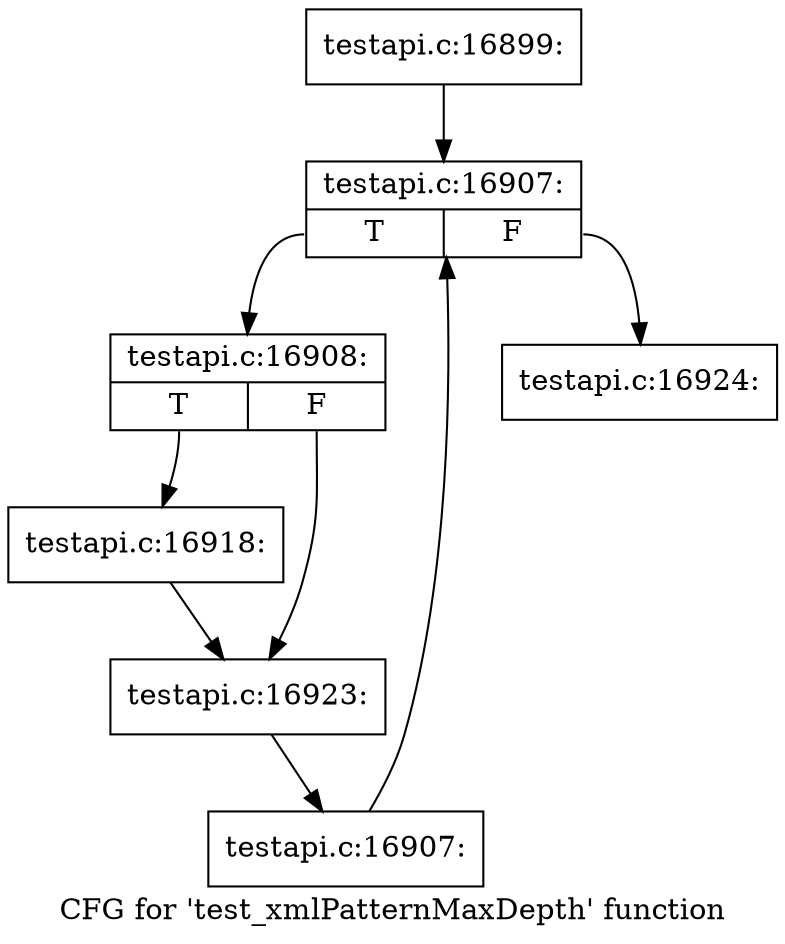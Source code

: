 digraph "CFG for 'test_xmlPatternMaxDepth' function" {
	label="CFG for 'test_xmlPatternMaxDepth' function";

	Node0x49b9940 [shape=record,label="{testapi.c:16899:}"];
	Node0x49b9940 -> Node0x49bf0e0;
	Node0x49bf0e0 [shape=record,label="{testapi.c:16907:|{<s0>T|<s1>F}}"];
	Node0x49bf0e0:s0 -> Node0x49bf3c0;
	Node0x49bf0e0:s1 -> Node0x49bef40;
	Node0x49bf3c0 [shape=record,label="{testapi.c:16908:|{<s0>T|<s1>F}}"];
	Node0x49bf3c0:s0 -> Node0x49c0210;
	Node0x49bf3c0:s1 -> Node0x49c09e0;
	Node0x49c0210 [shape=record,label="{testapi.c:16918:}"];
	Node0x49c0210 -> Node0x49c09e0;
	Node0x49c09e0 [shape=record,label="{testapi.c:16923:}"];
	Node0x49c09e0 -> Node0x49bf330;
	Node0x49bf330 [shape=record,label="{testapi.c:16907:}"];
	Node0x49bf330 -> Node0x49bf0e0;
	Node0x49bef40 [shape=record,label="{testapi.c:16924:}"];
}
